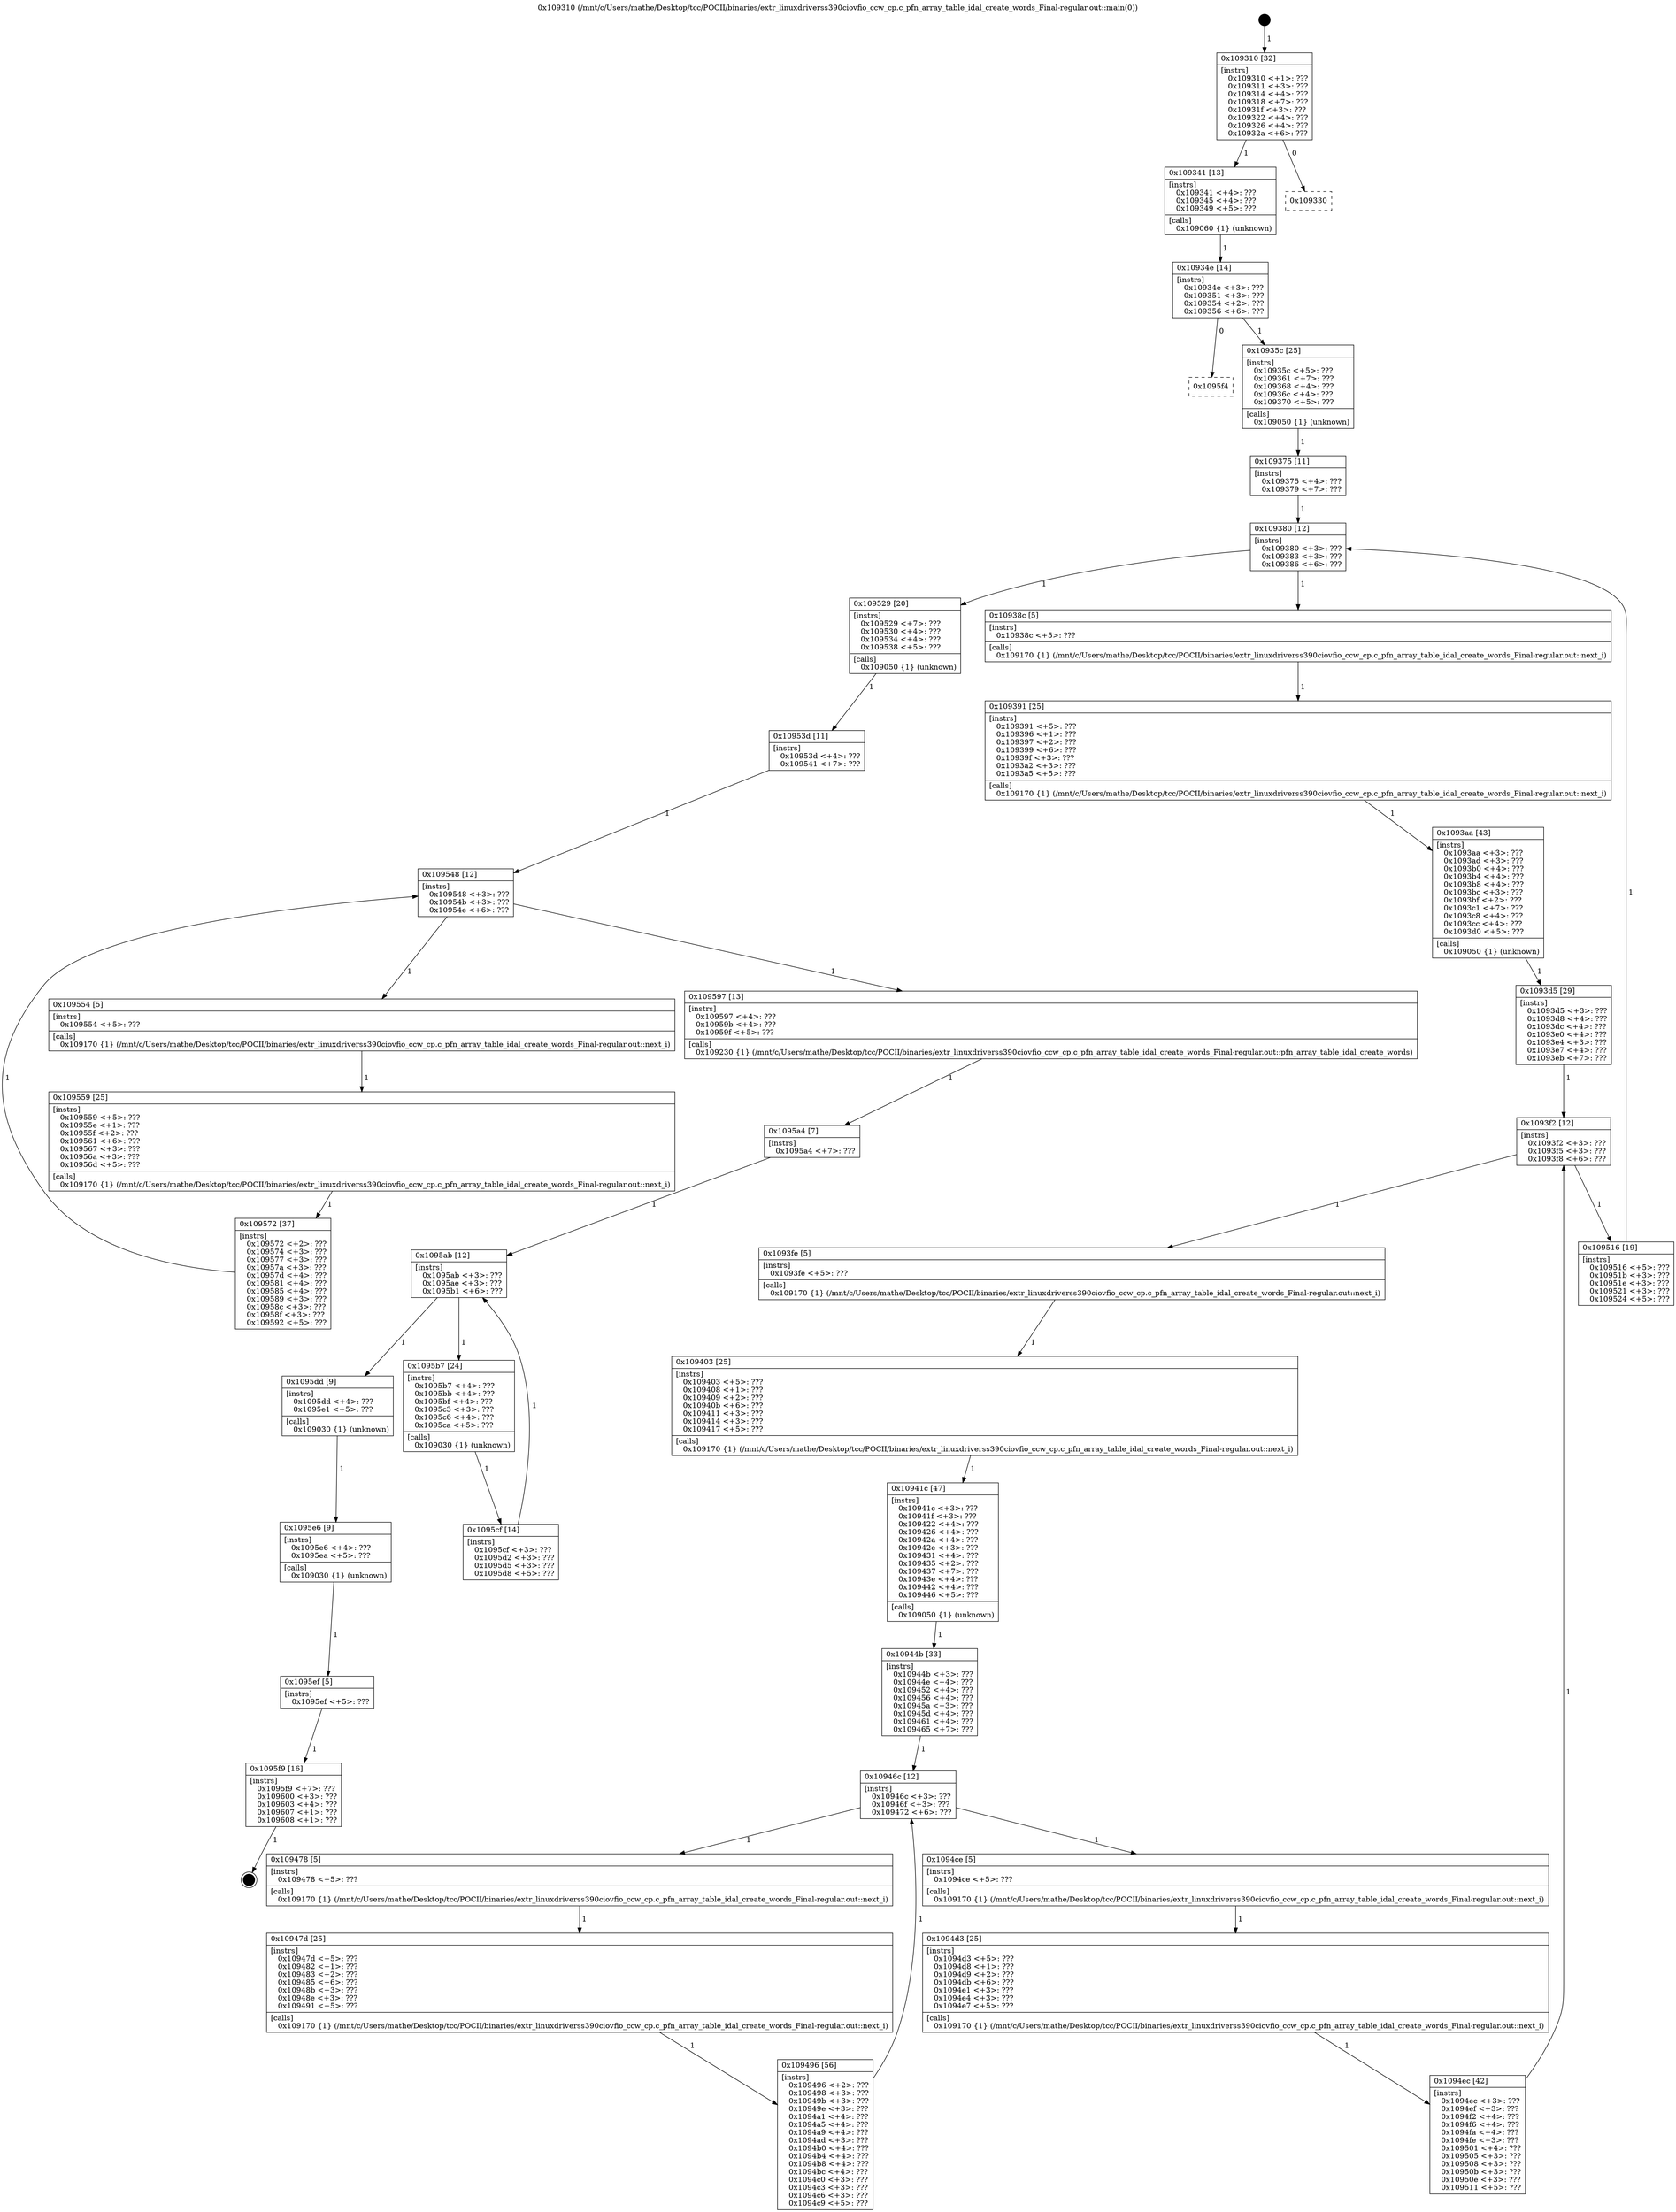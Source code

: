 digraph "0x109310" {
  label = "0x109310 (/mnt/c/Users/mathe/Desktop/tcc/POCII/binaries/extr_linuxdriverss390ciovfio_ccw_cp.c_pfn_array_table_idal_create_words_Final-regular.out::main(0))"
  labelloc = "t"
  node[shape=record]

  Entry [label="",width=0.3,height=0.3,shape=circle,fillcolor=black,style=filled]
  "0x109310" [label="{
     0x109310 [32]\l
     | [instrs]\l
     &nbsp;&nbsp;0x109310 \<+1\>: ???\l
     &nbsp;&nbsp;0x109311 \<+3\>: ???\l
     &nbsp;&nbsp;0x109314 \<+4\>: ???\l
     &nbsp;&nbsp;0x109318 \<+7\>: ???\l
     &nbsp;&nbsp;0x10931f \<+3\>: ???\l
     &nbsp;&nbsp;0x109322 \<+4\>: ???\l
     &nbsp;&nbsp;0x109326 \<+4\>: ???\l
     &nbsp;&nbsp;0x10932a \<+6\>: ???\l
  }"]
  "0x109341" [label="{
     0x109341 [13]\l
     | [instrs]\l
     &nbsp;&nbsp;0x109341 \<+4\>: ???\l
     &nbsp;&nbsp;0x109345 \<+4\>: ???\l
     &nbsp;&nbsp;0x109349 \<+5\>: ???\l
     | [calls]\l
     &nbsp;&nbsp;0x109060 \{1\} (unknown)\l
  }"]
  "0x109330" [label="{
     0x109330\l
  }", style=dashed]
  "0x10934e" [label="{
     0x10934e [14]\l
     | [instrs]\l
     &nbsp;&nbsp;0x10934e \<+3\>: ???\l
     &nbsp;&nbsp;0x109351 \<+3\>: ???\l
     &nbsp;&nbsp;0x109354 \<+2\>: ???\l
     &nbsp;&nbsp;0x109356 \<+6\>: ???\l
  }"]
  "0x1095f4" [label="{
     0x1095f4\l
  }", style=dashed]
  "0x10935c" [label="{
     0x10935c [25]\l
     | [instrs]\l
     &nbsp;&nbsp;0x10935c \<+5\>: ???\l
     &nbsp;&nbsp;0x109361 \<+7\>: ???\l
     &nbsp;&nbsp;0x109368 \<+4\>: ???\l
     &nbsp;&nbsp;0x10936c \<+4\>: ???\l
     &nbsp;&nbsp;0x109370 \<+5\>: ???\l
     | [calls]\l
     &nbsp;&nbsp;0x109050 \{1\} (unknown)\l
  }"]
  Exit [label="",width=0.3,height=0.3,shape=circle,fillcolor=black,style=filled,peripheries=2]
  "0x109380" [label="{
     0x109380 [12]\l
     | [instrs]\l
     &nbsp;&nbsp;0x109380 \<+3\>: ???\l
     &nbsp;&nbsp;0x109383 \<+3\>: ???\l
     &nbsp;&nbsp;0x109386 \<+6\>: ???\l
  }"]
  "0x109529" [label="{
     0x109529 [20]\l
     | [instrs]\l
     &nbsp;&nbsp;0x109529 \<+7\>: ???\l
     &nbsp;&nbsp;0x109530 \<+4\>: ???\l
     &nbsp;&nbsp;0x109534 \<+4\>: ???\l
     &nbsp;&nbsp;0x109538 \<+5\>: ???\l
     | [calls]\l
     &nbsp;&nbsp;0x109050 \{1\} (unknown)\l
  }"]
  "0x10938c" [label="{
     0x10938c [5]\l
     | [instrs]\l
     &nbsp;&nbsp;0x10938c \<+5\>: ???\l
     | [calls]\l
     &nbsp;&nbsp;0x109170 \{1\} (/mnt/c/Users/mathe/Desktop/tcc/POCII/binaries/extr_linuxdriverss390ciovfio_ccw_cp.c_pfn_array_table_idal_create_words_Final-regular.out::next_i)\l
  }"]
  "0x109391" [label="{
     0x109391 [25]\l
     | [instrs]\l
     &nbsp;&nbsp;0x109391 \<+5\>: ???\l
     &nbsp;&nbsp;0x109396 \<+1\>: ???\l
     &nbsp;&nbsp;0x109397 \<+2\>: ???\l
     &nbsp;&nbsp;0x109399 \<+6\>: ???\l
     &nbsp;&nbsp;0x10939f \<+3\>: ???\l
     &nbsp;&nbsp;0x1093a2 \<+3\>: ???\l
     &nbsp;&nbsp;0x1093a5 \<+5\>: ???\l
     | [calls]\l
     &nbsp;&nbsp;0x109170 \{1\} (/mnt/c/Users/mathe/Desktop/tcc/POCII/binaries/extr_linuxdriverss390ciovfio_ccw_cp.c_pfn_array_table_idal_create_words_Final-regular.out::next_i)\l
  }"]
  "0x1093aa" [label="{
     0x1093aa [43]\l
     | [instrs]\l
     &nbsp;&nbsp;0x1093aa \<+3\>: ???\l
     &nbsp;&nbsp;0x1093ad \<+3\>: ???\l
     &nbsp;&nbsp;0x1093b0 \<+4\>: ???\l
     &nbsp;&nbsp;0x1093b4 \<+4\>: ???\l
     &nbsp;&nbsp;0x1093b8 \<+4\>: ???\l
     &nbsp;&nbsp;0x1093bc \<+3\>: ???\l
     &nbsp;&nbsp;0x1093bf \<+2\>: ???\l
     &nbsp;&nbsp;0x1093c1 \<+7\>: ???\l
     &nbsp;&nbsp;0x1093c8 \<+4\>: ???\l
     &nbsp;&nbsp;0x1093cc \<+4\>: ???\l
     &nbsp;&nbsp;0x1093d0 \<+5\>: ???\l
     | [calls]\l
     &nbsp;&nbsp;0x109050 \{1\} (unknown)\l
  }"]
  "0x1093f2" [label="{
     0x1093f2 [12]\l
     | [instrs]\l
     &nbsp;&nbsp;0x1093f2 \<+3\>: ???\l
     &nbsp;&nbsp;0x1093f5 \<+3\>: ???\l
     &nbsp;&nbsp;0x1093f8 \<+6\>: ???\l
  }"]
  "0x109516" [label="{
     0x109516 [19]\l
     | [instrs]\l
     &nbsp;&nbsp;0x109516 \<+5\>: ???\l
     &nbsp;&nbsp;0x10951b \<+3\>: ???\l
     &nbsp;&nbsp;0x10951e \<+3\>: ???\l
     &nbsp;&nbsp;0x109521 \<+3\>: ???\l
     &nbsp;&nbsp;0x109524 \<+5\>: ???\l
  }"]
  "0x1093fe" [label="{
     0x1093fe [5]\l
     | [instrs]\l
     &nbsp;&nbsp;0x1093fe \<+5\>: ???\l
     | [calls]\l
     &nbsp;&nbsp;0x109170 \{1\} (/mnt/c/Users/mathe/Desktop/tcc/POCII/binaries/extr_linuxdriverss390ciovfio_ccw_cp.c_pfn_array_table_idal_create_words_Final-regular.out::next_i)\l
  }"]
  "0x109403" [label="{
     0x109403 [25]\l
     | [instrs]\l
     &nbsp;&nbsp;0x109403 \<+5\>: ???\l
     &nbsp;&nbsp;0x109408 \<+1\>: ???\l
     &nbsp;&nbsp;0x109409 \<+2\>: ???\l
     &nbsp;&nbsp;0x10940b \<+6\>: ???\l
     &nbsp;&nbsp;0x109411 \<+3\>: ???\l
     &nbsp;&nbsp;0x109414 \<+3\>: ???\l
     &nbsp;&nbsp;0x109417 \<+5\>: ???\l
     | [calls]\l
     &nbsp;&nbsp;0x109170 \{1\} (/mnt/c/Users/mathe/Desktop/tcc/POCII/binaries/extr_linuxdriverss390ciovfio_ccw_cp.c_pfn_array_table_idal_create_words_Final-regular.out::next_i)\l
  }"]
  "0x10941c" [label="{
     0x10941c [47]\l
     | [instrs]\l
     &nbsp;&nbsp;0x10941c \<+3\>: ???\l
     &nbsp;&nbsp;0x10941f \<+3\>: ???\l
     &nbsp;&nbsp;0x109422 \<+4\>: ???\l
     &nbsp;&nbsp;0x109426 \<+4\>: ???\l
     &nbsp;&nbsp;0x10942a \<+4\>: ???\l
     &nbsp;&nbsp;0x10942e \<+3\>: ???\l
     &nbsp;&nbsp;0x109431 \<+4\>: ???\l
     &nbsp;&nbsp;0x109435 \<+2\>: ???\l
     &nbsp;&nbsp;0x109437 \<+7\>: ???\l
     &nbsp;&nbsp;0x10943e \<+4\>: ???\l
     &nbsp;&nbsp;0x109442 \<+4\>: ???\l
     &nbsp;&nbsp;0x109446 \<+5\>: ???\l
     | [calls]\l
     &nbsp;&nbsp;0x109050 \{1\} (unknown)\l
  }"]
  "0x10946c" [label="{
     0x10946c [12]\l
     | [instrs]\l
     &nbsp;&nbsp;0x10946c \<+3\>: ???\l
     &nbsp;&nbsp;0x10946f \<+3\>: ???\l
     &nbsp;&nbsp;0x109472 \<+6\>: ???\l
  }"]
  "0x1094ce" [label="{
     0x1094ce [5]\l
     | [instrs]\l
     &nbsp;&nbsp;0x1094ce \<+5\>: ???\l
     | [calls]\l
     &nbsp;&nbsp;0x109170 \{1\} (/mnt/c/Users/mathe/Desktop/tcc/POCII/binaries/extr_linuxdriverss390ciovfio_ccw_cp.c_pfn_array_table_idal_create_words_Final-regular.out::next_i)\l
  }"]
  "0x109478" [label="{
     0x109478 [5]\l
     | [instrs]\l
     &nbsp;&nbsp;0x109478 \<+5\>: ???\l
     | [calls]\l
     &nbsp;&nbsp;0x109170 \{1\} (/mnt/c/Users/mathe/Desktop/tcc/POCII/binaries/extr_linuxdriverss390ciovfio_ccw_cp.c_pfn_array_table_idal_create_words_Final-regular.out::next_i)\l
  }"]
  "0x10947d" [label="{
     0x10947d [25]\l
     | [instrs]\l
     &nbsp;&nbsp;0x10947d \<+5\>: ???\l
     &nbsp;&nbsp;0x109482 \<+1\>: ???\l
     &nbsp;&nbsp;0x109483 \<+2\>: ???\l
     &nbsp;&nbsp;0x109485 \<+6\>: ???\l
     &nbsp;&nbsp;0x10948b \<+3\>: ???\l
     &nbsp;&nbsp;0x10948e \<+3\>: ???\l
     &nbsp;&nbsp;0x109491 \<+5\>: ???\l
     | [calls]\l
     &nbsp;&nbsp;0x109170 \{1\} (/mnt/c/Users/mathe/Desktop/tcc/POCII/binaries/extr_linuxdriverss390ciovfio_ccw_cp.c_pfn_array_table_idal_create_words_Final-regular.out::next_i)\l
  }"]
  "0x109496" [label="{
     0x109496 [56]\l
     | [instrs]\l
     &nbsp;&nbsp;0x109496 \<+2\>: ???\l
     &nbsp;&nbsp;0x109498 \<+3\>: ???\l
     &nbsp;&nbsp;0x10949b \<+3\>: ???\l
     &nbsp;&nbsp;0x10949e \<+3\>: ???\l
     &nbsp;&nbsp;0x1094a1 \<+4\>: ???\l
     &nbsp;&nbsp;0x1094a5 \<+4\>: ???\l
     &nbsp;&nbsp;0x1094a9 \<+4\>: ???\l
     &nbsp;&nbsp;0x1094ad \<+3\>: ???\l
     &nbsp;&nbsp;0x1094b0 \<+4\>: ???\l
     &nbsp;&nbsp;0x1094b4 \<+4\>: ???\l
     &nbsp;&nbsp;0x1094b8 \<+4\>: ???\l
     &nbsp;&nbsp;0x1094bc \<+4\>: ???\l
     &nbsp;&nbsp;0x1094c0 \<+3\>: ???\l
     &nbsp;&nbsp;0x1094c3 \<+3\>: ???\l
     &nbsp;&nbsp;0x1094c6 \<+3\>: ???\l
     &nbsp;&nbsp;0x1094c9 \<+5\>: ???\l
  }"]
  "0x10944b" [label="{
     0x10944b [33]\l
     | [instrs]\l
     &nbsp;&nbsp;0x10944b \<+3\>: ???\l
     &nbsp;&nbsp;0x10944e \<+4\>: ???\l
     &nbsp;&nbsp;0x109452 \<+4\>: ???\l
     &nbsp;&nbsp;0x109456 \<+4\>: ???\l
     &nbsp;&nbsp;0x10945a \<+3\>: ???\l
     &nbsp;&nbsp;0x10945d \<+4\>: ???\l
     &nbsp;&nbsp;0x109461 \<+4\>: ???\l
     &nbsp;&nbsp;0x109465 \<+7\>: ???\l
  }"]
  "0x1094d3" [label="{
     0x1094d3 [25]\l
     | [instrs]\l
     &nbsp;&nbsp;0x1094d3 \<+5\>: ???\l
     &nbsp;&nbsp;0x1094d8 \<+1\>: ???\l
     &nbsp;&nbsp;0x1094d9 \<+2\>: ???\l
     &nbsp;&nbsp;0x1094db \<+6\>: ???\l
     &nbsp;&nbsp;0x1094e1 \<+3\>: ???\l
     &nbsp;&nbsp;0x1094e4 \<+3\>: ???\l
     &nbsp;&nbsp;0x1094e7 \<+5\>: ???\l
     | [calls]\l
     &nbsp;&nbsp;0x109170 \{1\} (/mnt/c/Users/mathe/Desktop/tcc/POCII/binaries/extr_linuxdriverss390ciovfio_ccw_cp.c_pfn_array_table_idal_create_words_Final-regular.out::next_i)\l
  }"]
  "0x1094ec" [label="{
     0x1094ec [42]\l
     | [instrs]\l
     &nbsp;&nbsp;0x1094ec \<+3\>: ???\l
     &nbsp;&nbsp;0x1094ef \<+3\>: ???\l
     &nbsp;&nbsp;0x1094f2 \<+4\>: ???\l
     &nbsp;&nbsp;0x1094f6 \<+4\>: ???\l
     &nbsp;&nbsp;0x1094fa \<+4\>: ???\l
     &nbsp;&nbsp;0x1094fe \<+3\>: ???\l
     &nbsp;&nbsp;0x109501 \<+4\>: ???\l
     &nbsp;&nbsp;0x109505 \<+3\>: ???\l
     &nbsp;&nbsp;0x109508 \<+3\>: ???\l
     &nbsp;&nbsp;0x10950b \<+3\>: ???\l
     &nbsp;&nbsp;0x10950e \<+3\>: ???\l
     &nbsp;&nbsp;0x109511 \<+5\>: ???\l
  }"]
  "0x1093d5" [label="{
     0x1093d5 [29]\l
     | [instrs]\l
     &nbsp;&nbsp;0x1093d5 \<+3\>: ???\l
     &nbsp;&nbsp;0x1093d8 \<+4\>: ???\l
     &nbsp;&nbsp;0x1093dc \<+4\>: ???\l
     &nbsp;&nbsp;0x1093e0 \<+4\>: ???\l
     &nbsp;&nbsp;0x1093e4 \<+3\>: ???\l
     &nbsp;&nbsp;0x1093e7 \<+4\>: ???\l
     &nbsp;&nbsp;0x1093eb \<+7\>: ???\l
  }"]
  "0x1095f9" [label="{
     0x1095f9 [16]\l
     | [instrs]\l
     &nbsp;&nbsp;0x1095f9 \<+7\>: ???\l
     &nbsp;&nbsp;0x109600 \<+3\>: ???\l
     &nbsp;&nbsp;0x109603 \<+4\>: ???\l
     &nbsp;&nbsp;0x109607 \<+1\>: ???\l
     &nbsp;&nbsp;0x109608 \<+1\>: ???\l
  }"]
  "0x109375" [label="{
     0x109375 [11]\l
     | [instrs]\l
     &nbsp;&nbsp;0x109375 \<+4\>: ???\l
     &nbsp;&nbsp;0x109379 \<+7\>: ???\l
  }"]
  "0x109548" [label="{
     0x109548 [12]\l
     | [instrs]\l
     &nbsp;&nbsp;0x109548 \<+3\>: ???\l
     &nbsp;&nbsp;0x10954b \<+3\>: ???\l
     &nbsp;&nbsp;0x10954e \<+6\>: ???\l
  }"]
  "0x109597" [label="{
     0x109597 [13]\l
     | [instrs]\l
     &nbsp;&nbsp;0x109597 \<+4\>: ???\l
     &nbsp;&nbsp;0x10959b \<+4\>: ???\l
     &nbsp;&nbsp;0x10959f \<+5\>: ???\l
     | [calls]\l
     &nbsp;&nbsp;0x109230 \{1\} (/mnt/c/Users/mathe/Desktop/tcc/POCII/binaries/extr_linuxdriverss390ciovfio_ccw_cp.c_pfn_array_table_idal_create_words_Final-regular.out::pfn_array_table_idal_create_words)\l
  }"]
  "0x109554" [label="{
     0x109554 [5]\l
     | [instrs]\l
     &nbsp;&nbsp;0x109554 \<+5\>: ???\l
     | [calls]\l
     &nbsp;&nbsp;0x109170 \{1\} (/mnt/c/Users/mathe/Desktop/tcc/POCII/binaries/extr_linuxdriverss390ciovfio_ccw_cp.c_pfn_array_table_idal_create_words_Final-regular.out::next_i)\l
  }"]
  "0x109559" [label="{
     0x109559 [25]\l
     | [instrs]\l
     &nbsp;&nbsp;0x109559 \<+5\>: ???\l
     &nbsp;&nbsp;0x10955e \<+1\>: ???\l
     &nbsp;&nbsp;0x10955f \<+2\>: ???\l
     &nbsp;&nbsp;0x109561 \<+6\>: ???\l
     &nbsp;&nbsp;0x109567 \<+3\>: ???\l
     &nbsp;&nbsp;0x10956a \<+3\>: ???\l
     &nbsp;&nbsp;0x10956d \<+5\>: ???\l
     | [calls]\l
     &nbsp;&nbsp;0x109170 \{1\} (/mnt/c/Users/mathe/Desktop/tcc/POCII/binaries/extr_linuxdriverss390ciovfio_ccw_cp.c_pfn_array_table_idal_create_words_Final-regular.out::next_i)\l
  }"]
  "0x109572" [label="{
     0x109572 [37]\l
     | [instrs]\l
     &nbsp;&nbsp;0x109572 \<+2\>: ???\l
     &nbsp;&nbsp;0x109574 \<+3\>: ???\l
     &nbsp;&nbsp;0x109577 \<+3\>: ???\l
     &nbsp;&nbsp;0x10957a \<+3\>: ???\l
     &nbsp;&nbsp;0x10957d \<+4\>: ???\l
     &nbsp;&nbsp;0x109581 \<+4\>: ???\l
     &nbsp;&nbsp;0x109585 \<+4\>: ???\l
     &nbsp;&nbsp;0x109589 \<+3\>: ???\l
     &nbsp;&nbsp;0x10958c \<+3\>: ???\l
     &nbsp;&nbsp;0x10958f \<+3\>: ???\l
     &nbsp;&nbsp;0x109592 \<+5\>: ???\l
  }"]
  "0x10953d" [label="{
     0x10953d [11]\l
     | [instrs]\l
     &nbsp;&nbsp;0x10953d \<+4\>: ???\l
     &nbsp;&nbsp;0x109541 \<+7\>: ???\l
  }"]
  "0x1095ab" [label="{
     0x1095ab [12]\l
     | [instrs]\l
     &nbsp;&nbsp;0x1095ab \<+3\>: ???\l
     &nbsp;&nbsp;0x1095ae \<+3\>: ???\l
     &nbsp;&nbsp;0x1095b1 \<+6\>: ???\l
  }"]
  "0x1095dd" [label="{
     0x1095dd [9]\l
     | [instrs]\l
     &nbsp;&nbsp;0x1095dd \<+4\>: ???\l
     &nbsp;&nbsp;0x1095e1 \<+5\>: ???\l
     | [calls]\l
     &nbsp;&nbsp;0x109030 \{1\} (unknown)\l
  }"]
  "0x1095b7" [label="{
     0x1095b7 [24]\l
     | [instrs]\l
     &nbsp;&nbsp;0x1095b7 \<+4\>: ???\l
     &nbsp;&nbsp;0x1095bb \<+4\>: ???\l
     &nbsp;&nbsp;0x1095bf \<+4\>: ???\l
     &nbsp;&nbsp;0x1095c3 \<+3\>: ???\l
     &nbsp;&nbsp;0x1095c6 \<+4\>: ???\l
     &nbsp;&nbsp;0x1095ca \<+5\>: ???\l
     | [calls]\l
     &nbsp;&nbsp;0x109030 \{1\} (unknown)\l
  }"]
  "0x1095cf" [label="{
     0x1095cf [14]\l
     | [instrs]\l
     &nbsp;&nbsp;0x1095cf \<+3\>: ???\l
     &nbsp;&nbsp;0x1095d2 \<+3\>: ???\l
     &nbsp;&nbsp;0x1095d5 \<+3\>: ???\l
     &nbsp;&nbsp;0x1095d8 \<+5\>: ???\l
  }"]
  "0x1095a4" [label="{
     0x1095a4 [7]\l
     | [instrs]\l
     &nbsp;&nbsp;0x1095a4 \<+7\>: ???\l
  }"]
  "0x1095e6" [label="{
     0x1095e6 [9]\l
     | [instrs]\l
     &nbsp;&nbsp;0x1095e6 \<+4\>: ???\l
     &nbsp;&nbsp;0x1095ea \<+5\>: ???\l
     | [calls]\l
     &nbsp;&nbsp;0x109030 \{1\} (unknown)\l
  }"]
  "0x1095ef" [label="{
     0x1095ef [5]\l
     | [instrs]\l
     &nbsp;&nbsp;0x1095ef \<+5\>: ???\l
  }"]
  Entry -> "0x109310" [label=" 1"]
  "0x109310" -> "0x109341" [label=" 1"]
  "0x109310" -> "0x109330" [label=" 0"]
  "0x109341" -> "0x10934e" [label=" 1"]
  "0x10934e" -> "0x1095f4" [label=" 0"]
  "0x10934e" -> "0x10935c" [label=" 1"]
  "0x1095f9" -> Exit [label=" 1"]
  "0x10935c" -> "0x109375" [label=" 1"]
  "0x109380" -> "0x109529" [label=" 1"]
  "0x109380" -> "0x10938c" [label=" 1"]
  "0x10938c" -> "0x109391" [label=" 1"]
  "0x109391" -> "0x1093aa" [label=" 1"]
  "0x1093aa" -> "0x1093d5" [label=" 1"]
  "0x1093f2" -> "0x109516" [label=" 1"]
  "0x1093f2" -> "0x1093fe" [label=" 1"]
  "0x1093fe" -> "0x109403" [label=" 1"]
  "0x109403" -> "0x10941c" [label=" 1"]
  "0x10941c" -> "0x10944b" [label=" 1"]
  "0x10946c" -> "0x1094ce" [label=" 1"]
  "0x10946c" -> "0x109478" [label=" 1"]
  "0x109478" -> "0x10947d" [label=" 1"]
  "0x10947d" -> "0x109496" [label=" 1"]
  "0x10944b" -> "0x10946c" [label=" 1"]
  "0x109496" -> "0x10946c" [label=" 1"]
  "0x1094ce" -> "0x1094d3" [label=" 1"]
  "0x1094d3" -> "0x1094ec" [label=" 1"]
  "0x1093d5" -> "0x1093f2" [label=" 1"]
  "0x1094ec" -> "0x1093f2" [label=" 1"]
  "0x1095ef" -> "0x1095f9" [label=" 1"]
  "0x109375" -> "0x109380" [label=" 1"]
  "0x109516" -> "0x109380" [label=" 1"]
  "0x109529" -> "0x10953d" [label=" 1"]
  "0x109548" -> "0x109597" [label=" 1"]
  "0x109548" -> "0x109554" [label=" 1"]
  "0x109554" -> "0x109559" [label=" 1"]
  "0x109559" -> "0x109572" [label=" 1"]
  "0x10953d" -> "0x109548" [label=" 1"]
  "0x109572" -> "0x109548" [label=" 1"]
  "0x109597" -> "0x1095a4" [label=" 1"]
  "0x1095ab" -> "0x1095dd" [label=" 1"]
  "0x1095ab" -> "0x1095b7" [label=" 1"]
  "0x1095b7" -> "0x1095cf" [label=" 1"]
  "0x1095a4" -> "0x1095ab" [label=" 1"]
  "0x1095cf" -> "0x1095ab" [label=" 1"]
  "0x1095dd" -> "0x1095e6" [label=" 1"]
  "0x1095e6" -> "0x1095ef" [label=" 1"]
}
